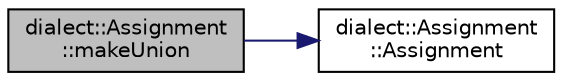 digraph "dialect::Assignment::makeUnion"
{
  edge [fontname="Helvetica",fontsize="10",labelfontname="Helvetica",labelfontsize="10"];
  node [fontname="Helvetica",fontsize="10",shape=record];
  rankdir="LR";
  Node5 [label="dialect::Assignment\l::makeUnion",height=0.2,width=0.4,color="black", fillcolor="grey75", style="filled", fontcolor="black"];
  Node5 -> Node6 [color="midnightblue",fontsize="10",style="solid",fontname="Helvetica"];
  Node6 [label="dialect::Assignment\l::Assignment",height=0.2,width=0.4,color="black", fillcolor="white", style="filled",URL="$structdialect_1_1Assignment.html#a1d9eafcccd49d6c18b5d90af60f47acd",tooltip="Default constructor. "];
}
